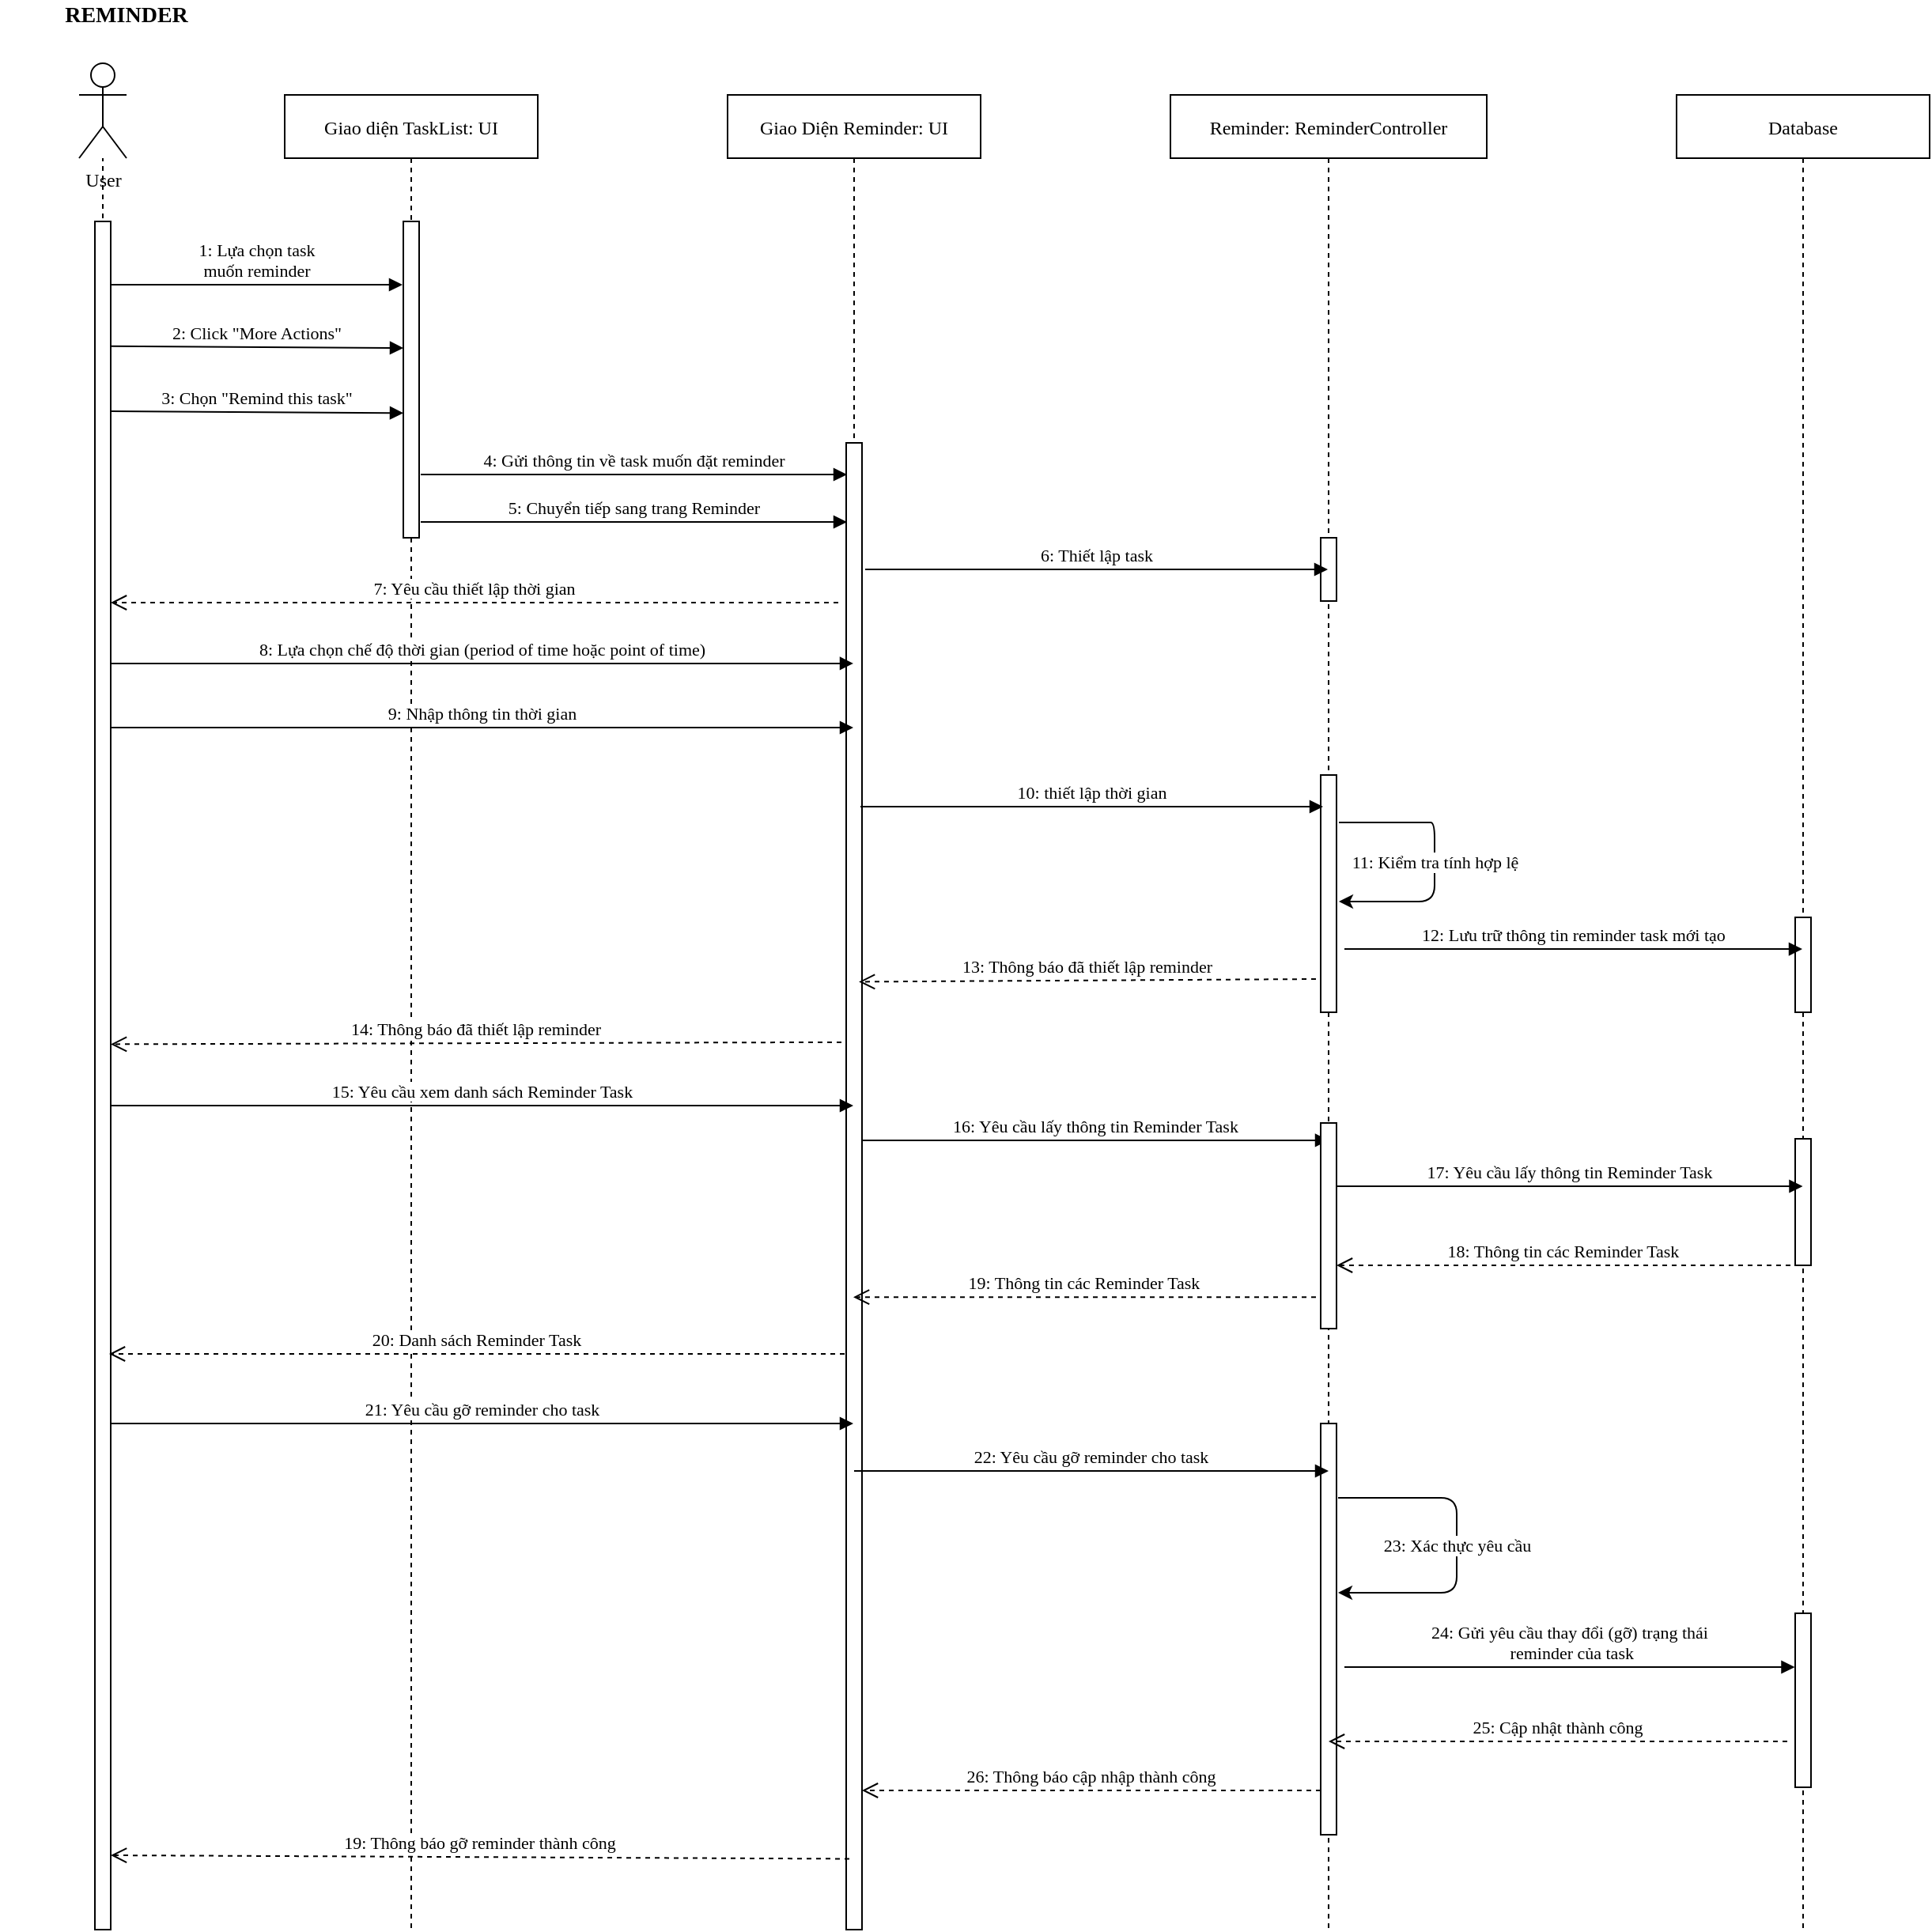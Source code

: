 <mxfile version="13.9.2" type="device"><diagram id="fJfduaszCEihipWgOafD" name="Page-1"><mxGraphModel dx="1958" dy="494" grid="1" gridSize="10" guides="1" tooltips="1" connect="1" arrows="1" fold="1" page="1" pageScale="1" pageWidth="850" pageHeight="1100" math="0" shadow="0"><root><mxCell id="0"/><mxCell id="1" parent="0"/><mxCell id="suJmrn6r8F5YsHyh21ff-1" value="" style="endArrow=none;dashed=1;html=1;fontFamily=Verdana;" parent="1" target="suJmrn6r8F5YsHyh21ff-9" edge="1"><mxGeometry width="50" height="50" relative="1" as="geometry"><mxPoint x="5" y="800" as="sourcePoint"/><mxPoint x="450" y="240" as="targetPoint"/></mxGeometry></mxCell><mxCell id="suJmrn6r8F5YsHyh21ff-2" value="Giao diện TaskList: UI" style="shape=umlLifeline;perimeter=lifelinePerimeter;container=1;collapsible=0;recursiveResize=0;rounded=0;shadow=0;strokeWidth=1;fontFamily=Verdana;" parent="1" vertex="1"><mxGeometry x="120" y="80" width="160" height="1160" as="geometry"/></mxCell><mxCell id="suJmrn6r8F5YsHyh21ff-3" value="" style="points=[];perimeter=orthogonalPerimeter;rounded=0;shadow=0;strokeWidth=1;fontFamily=Verdana;" parent="suJmrn6r8F5YsHyh21ff-2" vertex="1"><mxGeometry x="75" y="80" width="10" height="200" as="geometry"/></mxCell><mxCell id="suJmrn6r8F5YsHyh21ff-9" value="User" style="shape=umlActor;verticalLabelPosition=bottom;verticalAlign=top;html=1;outlineConnect=0;fontFamily=Verdana;" parent="1" vertex="1"><mxGeometry x="-10" y="60" width="30" height="60" as="geometry"/></mxCell><mxCell id="suJmrn6r8F5YsHyh21ff-10" value="" style="points=[];perimeter=orthogonalPerimeter;rounded=0;shadow=0;strokeWidth=1;fontFamily=Verdana;" parent="1" vertex="1"><mxGeometry y="160" width="10" height="1080" as="geometry"/></mxCell><mxCell id="suJmrn6r8F5YsHyh21ff-13" value="Giao Diện Reminder: UI" style="shape=umlLifeline;perimeter=lifelinePerimeter;container=1;collapsible=0;recursiveResize=0;rounded=0;shadow=0;strokeWidth=1;fontFamily=Verdana;" parent="1" vertex="1"><mxGeometry x="400" y="80" width="160" height="1160" as="geometry"/></mxCell><mxCell id="suJmrn6r8F5YsHyh21ff-34" value="" style="points=[];perimeter=orthogonalPerimeter;rounded=0;shadow=0;strokeWidth=1;fontFamily=Verdana;" parent="suJmrn6r8F5YsHyh21ff-13" vertex="1"><mxGeometry x="75" y="220" width="10" height="940" as="geometry"/></mxCell><mxCell id="suJmrn6r8F5YsHyh21ff-19" value="1: Lựa chọn task &#10;muốn reminder" style="verticalAlign=bottom;endArrow=block;shadow=0;strokeWidth=1;fontFamily=Verdana;exitX=1.1;exitY=0.117;exitDx=0;exitDy=0;exitPerimeter=0;" parent="1" edge="1"><mxGeometry relative="1" as="geometry"><mxPoint x="10" y="200" as="sourcePoint"/><mxPoint x="194.5" y="200" as="targetPoint"/></mxGeometry></mxCell><mxCell id="suJmrn6r8F5YsHyh21ff-20" value="2: Click &quot;More Actions&quot;" style="verticalAlign=bottom;endArrow=block;shadow=0;strokeWidth=1;fontFamily=Verdana;exitX=1.1;exitY=0.117;exitDx=0;exitDy=0;exitPerimeter=0;entryX=0.5;entryY=0.919;entryDx=0;entryDy=0;entryPerimeter=0;" parent="1" edge="1"><mxGeometry relative="1" as="geometry"><mxPoint x="10" y="238.88" as="sourcePoint"/><mxPoint x="195" y="240" as="targetPoint"/></mxGeometry></mxCell><mxCell id="suJmrn6r8F5YsHyh21ff-24" value="7: Yêu cầu thiết lập thời gian" style="verticalAlign=bottom;endArrow=open;dashed=1;endSize=8;shadow=0;strokeWidth=1;fontFamily=Verdana;" parent="1" edge="1" target="suJmrn6r8F5YsHyh21ff-10"><mxGeometry relative="1" as="geometry"><mxPoint x="11" y="461.18" as="targetPoint"/><mxPoint x="470" y="401" as="sourcePoint"/></mxGeometry></mxCell><mxCell id="suJmrn6r8F5YsHyh21ff-27" value="14: Thông báo đã thiết lập reminder" style="verticalAlign=bottom;endArrow=open;dashed=1;endSize=8;shadow=0;strokeWidth=1;fontFamily=Verdana;entryX=1;entryY=0.802;entryDx=0;entryDy=0;entryPerimeter=0;exitX=-0.3;exitY=0.739;exitDx=0;exitDy=0;exitPerimeter=0;" parent="1" edge="1"><mxGeometry relative="1" as="geometry"><mxPoint x="10" y="680.2" as="targetPoint"/><mxPoint x="472" y="678.94" as="sourcePoint"/></mxGeometry></mxCell><mxCell id="suJmrn6r8F5YsHyh21ff-30" value="&lt;font size=&quot;1&quot;&gt;&lt;b style=&quot;font-size: 14px&quot;&gt;REMINDER&lt;/b&gt;&lt;/font&gt;" style="text;html=1;strokeColor=none;fillColor=none;align=center;verticalAlign=middle;whiteSpace=wrap;rounded=0;fontFamily=Verdana;" parent="1" vertex="1"><mxGeometry x="-60" y="20" width="160" height="20" as="geometry"/></mxCell><mxCell id="suJmrn6r8F5YsHyh21ff-33" value="Reminder: ReminderController" style="shape=umlLifeline;perimeter=lifelinePerimeter;container=1;collapsible=0;recursiveResize=0;rounded=0;shadow=0;strokeWidth=1;fontFamily=Verdana;" parent="1" vertex="1"><mxGeometry x="680" y="80" width="200" height="1160" as="geometry"/></mxCell><mxCell id="-7JXGisZlG35hJcwPvSZ-38" value="" style="points=[];perimeter=orthogonalPerimeter;rounded=0;shadow=0;strokeWidth=1;fontFamily=Verdana;" vertex="1" parent="suJmrn6r8F5YsHyh21ff-33"><mxGeometry x="95" y="280" width="10" height="40" as="geometry"/></mxCell><mxCell id="-7JXGisZlG35hJcwPvSZ-41" value="" style="points=[];perimeter=orthogonalPerimeter;rounded=0;shadow=0;strokeWidth=1;fontFamily=Verdana;" vertex="1" parent="suJmrn6r8F5YsHyh21ff-33"><mxGeometry x="95" y="430" width="10" height="150" as="geometry"/></mxCell><mxCell id="-7JXGisZlG35hJcwPvSZ-47" value="" style="points=[];perimeter=orthogonalPerimeter;rounded=0;shadow=0;strokeWidth=1;fontFamily=Verdana;" vertex="1" parent="suJmrn6r8F5YsHyh21ff-33"><mxGeometry x="95" y="840" width="10" height="260" as="geometry"/></mxCell><mxCell id="-7JXGisZlG35hJcwPvSZ-6" value="Database" style="shape=umlLifeline;perimeter=lifelinePerimeter;container=1;collapsible=0;recursiveResize=0;rounded=0;shadow=0;strokeWidth=1;fontFamily=Verdana;" vertex="1" parent="1"><mxGeometry x="1000" y="80" width="160" height="1160" as="geometry"/></mxCell><mxCell id="-7JXGisZlG35hJcwPvSZ-8" value="" style="points=[];perimeter=orthogonalPerimeter;rounded=0;shadow=0;strokeWidth=1;fontFamily=Verdana;" vertex="1" parent="-7JXGisZlG35hJcwPvSZ-6"><mxGeometry x="75" y="520" width="10" height="60" as="geometry"/></mxCell><mxCell id="-7JXGisZlG35hJcwPvSZ-28" value="" style="points=[];perimeter=orthogonalPerimeter;rounded=0;shadow=0;strokeWidth=1;fontFamily=Verdana;" vertex="1" parent="-7JXGisZlG35hJcwPvSZ-6"><mxGeometry x="75" y="660" width="10" height="80" as="geometry"/></mxCell><mxCell id="-7JXGisZlG35hJcwPvSZ-34" value="" style="points=[];perimeter=orthogonalPerimeter;rounded=0;shadow=0;strokeWidth=1;fontFamily=Verdana;" vertex="1" parent="-7JXGisZlG35hJcwPvSZ-6"><mxGeometry x="75" y="960" width="10" height="110" as="geometry"/></mxCell><mxCell id="-7JXGisZlG35hJcwPvSZ-10" value="3: Chọn &quot;Remind this task&quot;" style="verticalAlign=bottom;endArrow=block;shadow=0;strokeWidth=1;fontFamily=Verdana;exitX=1.1;exitY=0.117;exitDx=0;exitDy=0;exitPerimeter=0;entryX=0.5;entryY=0.919;entryDx=0;entryDy=0;entryPerimeter=0;" edge="1" parent="1"><mxGeometry relative="1" as="geometry"><mxPoint x="10" y="280" as="sourcePoint"/><mxPoint x="195" y="281.12" as="targetPoint"/></mxGeometry></mxCell><mxCell id="-7JXGisZlG35hJcwPvSZ-11" value="4: Gửi thông tin về task muốn đặt reminder" style="verticalAlign=bottom;endArrow=block;shadow=0;strokeWidth=1;fontFamily=Verdana;" edge="1" parent="1"><mxGeometry relative="1" as="geometry"><mxPoint x="206" y="320" as="sourcePoint"/><mxPoint x="475.5" y="320" as="targetPoint"/></mxGeometry></mxCell><mxCell id="-7JXGisZlG35hJcwPvSZ-12" value="8: Lựa chọn chế độ thời gian (period of time hoặc point of time)" style="verticalAlign=bottom;endArrow=block;shadow=0;strokeWidth=1;fontFamily=Verdana;exitX=1.1;exitY=0.117;exitDx=0;exitDy=0;exitPerimeter=0;" edge="1" parent="1" target="suJmrn6r8F5YsHyh21ff-13"><mxGeometry relative="1" as="geometry"><mxPoint x="10" y="439.44" as="sourcePoint"/><mxPoint x="195" y="440.56" as="targetPoint"/></mxGeometry></mxCell><mxCell id="-7JXGisZlG35hJcwPvSZ-13" value="9: Nhập thông tin thời gian" style="verticalAlign=bottom;endArrow=block;shadow=0;strokeWidth=1;fontFamily=Verdana;exitX=1.1;exitY=0.117;exitDx=0;exitDy=0;exitPerimeter=0;" edge="1" parent="1"><mxGeometry relative="1" as="geometry"><mxPoint x="10" y="480.0" as="sourcePoint"/><mxPoint x="479.5" y="480.0" as="targetPoint"/></mxGeometry></mxCell><mxCell id="-7JXGisZlG35hJcwPvSZ-17" value="15: Yêu cầu xem danh sách Reminder Task" style="verticalAlign=bottom;endArrow=block;shadow=0;strokeWidth=1;fontFamily=Verdana;exitX=1.1;exitY=0.117;exitDx=0;exitDy=0;exitPerimeter=0;" edge="1" parent="1"><mxGeometry relative="1" as="geometry"><mxPoint x="10" y="719" as="sourcePoint"/><mxPoint x="479.5" y="719" as="targetPoint"/></mxGeometry></mxCell><mxCell id="-7JXGisZlG35hJcwPvSZ-19" value="12: Lưu trữ thông tin reminder task mới tạo" style="verticalAlign=bottom;endArrow=block;shadow=0;strokeWidth=1;fontFamily=Verdana;exitX=1.5;exitY=0.867;exitDx=0;exitDy=0;exitPerimeter=0;" edge="1" parent="1"><mxGeometry relative="1" as="geometry"><mxPoint x="790" y="620.05" as="sourcePoint"/><mxPoint x="1079.5" y="620.05" as="targetPoint"/></mxGeometry></mxCell><mxCell id="-7JXGisZlG35hJcwPvSZ-26" value="16: Yêu cầu lấy thông tin Reminder Task" style="verticalAlign=bottom;endArrow=block;shadow=0;strokeWidth=1;fontFamily=Verdana;entryX=0.5;entryY=0.333;entryDx=0;entryDy=0;entryPerimeter=0;" edge="1" parent="1"><mxGeometry relative="1" as="geometry"><mxPoint x="485.25" y="741" as="sourcePoint"/><mxPoint x="780" y="740.95" as="targetPoint"/></mxGeometry></mxCell><mxCell id="-7JXGisZlG35hJcwPvSZ-29" value="19: Thông tin các Reminder Task" style="verticalAlign=bottom;endArrow=open;dashed=1;endSize=8;shadow=0;strokeWidth=1;fontFamily=Verdana;exitX=-0.3;exitY=0.739;exitDx=0;exitDy=0;exitPerimeter=0;" edge="1" parent="1"><mxGeometry relative="1" as="geometry"><mxPoint x="479.5" y="840.07" as="targetPoint"/><mxPoint x="772" y="840.07" as="sourcePoint"/></mxGeometry></mxCell><mxCell id="-7JXGisZlG35hJcwPvSZ-30" value="20: Danh sách Reminder Task" style="verticalAlign=bottom;endArrow=open;dashed=1;endSize=8;shadow=0;strokeWidth=1;fontFamily=Verdana;" edge="1" parent="1"><mxGeometry relative="1" as="geometry"><mxPoint x="9" y="876" as="targetPoint"/><mxPoint x="474" y="876" as="sourcePoint"/></mxGeometry></mxCell><mxCell id="-7JXGisZlG35hJcwPvSZ-31" value="21: Yêu cầu gỡ reminder cho task" style="verticalAlign=bottom;endArrow=block;shadow=0;strokeWidth=1;fontFamily=Verdana;exitX=1.1;exitY=0.117;exitDx=0;exitDy=0;exitPerimeter=0;" edge="1" parent="1"><mxGeometry relative="1" as="geometry"><mxPoint x="10" y="920" as="sourcePoint"/><mxPoint x="479.5" y="920" as="targetPoint"/></mxGeometry></mxCell><mxCell id="-7JXGisZlG35hJcwPvSZ-32" value="23: Xác thực yêu cầu" style="endArrow=classic;html=1;fontFamily=Verdana;" edge="1" parent="1"><mxGeometry width="50" height="50" relative="1" as="geometry"><mxPoint x="786" y="967" as="sourcePoint"/><mxPoint x="786" y="1027" as="targetPoint"/><Array as="points"><mxPoint x="861" y="967"/><mxPoint x="861" y="1027"/><mxPoint x="821" y="1027"/></Array></mxGeometry></mxCell><mxCell id="-7JXGisZlG35hJcwPvSZ-33" value="24: Gửi yêu cầu thay đổi (gỡ) trạng thái&#10; reminder của task" style="verticalAlign=bottom;endArrow=block;shadow=0;strokeWidth=1;fontFamily=Verdana;" edge="1" parent="1"><mxGeometry relative="1" as="geometry"><mxPoint x="790" y="1074" as="sourcePoint"/><mxPoint x="1074.75" y="1074" as="targetPoint"/></mxGeometry></mxCell><mxCell id="-7JXGisZlG35hJcwPvSZ-35" value="25: Cập nhật thành công" style="verticalAlign=bottom;endArrow=open;dashed=1;endSize=8;shadow=0;strokeWidth=1;fontFamily=Verdana;" edge="1" parent="1"><mxGeometry relative="1" as="geometry"><mxPoint x="780" y="1121" as="targetPoint"/><mxPoint x="1070" y="1121" as="sourcePoint"/></mxGeometry></mxCell><mxCell id="-7JXGisZlG35hJcwPvSZ-36" value="19: Thông báo gỡ reminder thành công" style="verticalAlign=bottom;endArrow=open;dashed=1;endSize=8;shadow=0;strokeWidth=1;fontFamily=Verdana;exitX=0.2;exitY=0.896;exitDx=0;exitDy=0;exitPerimeter=0;" edge="1" parent="1"><mxGeometry relative="1" as="geometry"><mxPoint x="10" y="1193" as="targetPoint"/><mxPoint x="477" y="1195.24" as="sourcePoint"/></mxGeometry></mxCell><mxCell id="-7JXGisZlG35hJcwPvSZ-39" value="5: Chuyển tiếp sang trang Reminder" style="verticalAlign=bottom;endArrow=block;shadow=0;strokeWidth=1;fontFamily=Verdana;" edge="1" parent="1"><mxGeometry relative="1" as="geometry"><mxPoint x="206" y="350" as="sourcePoint"/><mxPoint x="475.5" y="350" as="targetPoint"/></mxGeometry></mxCell><mxCell id="-7JXGisZlG35hJcwPvSZ-40" value="6: Thiết lập task" style="verticalAlign=bottom;endArrow=block;shadow=0;strokeWidth=1;fontFamily=Verdana;" edge="1" parent="1" target="suJmrn6r8F5YsHyh21ff-33"><mxGeometry relative="1" as="geometry"><mxPoint x="487" y="380" as="sourcePoint"/><mxPoint x="756.5" y="380" as="targetPoint"/></mxGeometry></mxCell><mxCell id="-7JXGisZlG35hJcwPvSZ-14" value="11: Kiểm tra tính hợp lệ" style="endArrow=classic;html=1;fontFamily=Verdana;" edge="1" parent="1"><mxGeometry width="50" height="50" relative="1" as="geometry"><mxPoint x="786.5" y="540" as="sourcePoint"/><mxPoint x="786.5" y="590" as="targetPoint"/><Array as="points"><mxPoint x="837" y="540"/><mxPoint x="847" y="540"/><mxPoint x="847" y="590"/></Array></mxGeometry></mxCell><mxCell id="-7JXGisZlG35hJcwPvSZ-42" value="10: thiết lập thời gian" style="verticalAlign=bottom;endArrow=block;shadow=0;strokeWidth=1;fontFamily=Verdana;" edge="1" parent="1"><mxGeometry relative="1" as="geometry"><mxPoint x="484" y="530" as="sourcePoint"/><mxPoint x="776.5" y="530" as="targetPoint"/></mxGeometry></mxCell><mxCell id="-7JXGisZlG35hJcwPvSZ-43" value="13: Thông báo đã thiết lập reminder" style="verticalAlign=bottom;endArrow=open;dashed=1;endSize=8;shadow=0;strokeWidth=1;fontFamily=Verdana;entryX=0.519;entryY=0.467;entryDx=0;entryDy=0;entryPerimeter=0;exitX=-0.3;exitY=0.739;exitDx=0;exitDy=0;exitPerimeter=0;" edge="1" parent="1"><mxGeometry relative="1" as="geometry"><mxPoint x="483.04" y="640.72" as="targetPoint"/><mxPoint x="772" y="639" as="sourcePoint"/></mxGeometry></mxCell><mxCell id="-7JXGisZlG35hJcwPvSZ-44" value="" style="points=[];perimeter=orthogonalPerimeter;rounded=0;shadow=0;strokeWidth=1;fontFamily=Verdana;" vertex="1" parent="1"><mxGeometry x="775" y="730" width="10" height="130" as="geometry"/></mxCell><mxCell id="-7JXGisZlG35hJcwPvSZ-45" value="18: Thông tin các Reminder Task" style="verticalAlign=bottom;endArrow=open;dashed=1;endSize=8;shadow=0;strokeWidth=1;fontFamily=Verdana;exitX=-0.3;exitY=0.739;exitDx=0;exitDy=0;exitPerimeter=0;" edge="1" parent="1"><mxGeometry relative="1" as="geometry"><mxPoint x="785" y="820" as="targetPoint"/><mxPoint x="1072" y="820" as="sourcePoint"/></mxGeometry></mxCell><mxCell id="-7JXGisZlG35hJcwPvSZ-46" value="17: Yêu cầu lấy thông tin Reminder Task" style="verticalAlign=bottom;endArrow=block;shadow=0;strokeWidth=1;fontFamily=Verdana;entryX=0.5;entryY=0.333;entryDx=0;entryDy=0;entryPerimeter=0;" edge="1" parent="1"><mxGeometry relative="1" as="geometry"><mxPoint x="785" y="770.05" as="sourcePoint"/><mxPoint x="1079.75" y="770" as="targetPoint"/></mxGeometry></mxCell><mxCell id="-7JXGisZlG35hJcwPvSZ-48" value="22: Yêu cầu gỡ reminder cho task" style="verticalAlign=bottom;endArrow=block;shadow=0;strokeWidth=1;fontFamily=Verdana;exitX=1.1;exitY=0.117;exitDx=0;exitDy=0;exitPerimeter=0;" edge="1" parent="1"><mxGeometry relative="1" as="geometry"><mxPoint x="480" y="950" as="sourcePoint"/><mxPoint x="780" y="950" as="targetPoint"/></mxGeometry></mxCell><mxCell id="-7JXGisZlG35hJcwPvSZ-49" value="26: Thông báo cập nhập thành công" style="verticalAlign=bottom;endArrow=open;dashed=1;endSize=8;shadow=0;strokeWidth=1;fontFamily=Verdana;" edge="1" parent="1"><mxGeometry relative="1" as="geometry"><mxPoint x="485" y="1152" as="targetPoint"/><mxPoint x="775" y="1152" as="sourcePoint"/></mxGeometry></mxCell></root></mxGraphModel></diagram></mxfile>